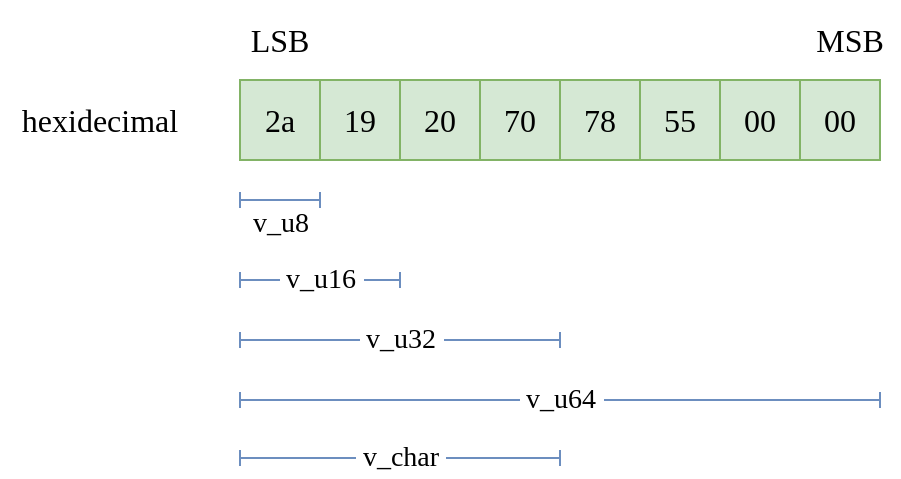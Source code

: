 <mxfile version="24.2.5" type="device">
  <diagram name="Page-1" id="G8ZvJWXJsHYqm7BaVf0D">
    <mxGraphModel dx="1420" dy="821" grid="1" gridSize="10" guides="1" tooltips="1" connect="1" arrows="1" fold="1" page="1" pageScale="1" pageWidth="850" pageHeight="1100" math="0" shadow="0">
      <root>
        <mxCell id="pUB8m92aT1Gspuc-Nzx4-0" />
        <mxCell id="pUB8m92aT1Gspuc-Nzx4-1" parent="pUB8m92aT1Gspuc-Nzx4-0" />
        <mxCell id="CJ7Yq6GX4A4KFnFIdWCx-34" value="00" style="rounded=0;whiteSpace=wrap;html=1;shadow=0;strokeColor=#82b366;strokeWidth=1;fontFamily=Ubuntu;fontSize=16;fontStyle=0;fillColor=#d5e8d4;" parent="pUB8m92aT1Gspuc-Nzx4-1" vertex="1">
          <mxGeometry x="360" y="400" width="40" height="40" as="geometry" />
        </mxCell>
        <mxCell id="CJ7Yq6GX4A4KFnFIdWCx-40" value="70" style="rounded=0;whiteSpace=wrap;html=1;shadow=0;strokeColor=#82b366;strokeWidth=1;fontFamily=Ubuntu;fontSize=16;fontStyle=0;fillColor=#d5e8d4;" parent="pUB8m92aT1Gspuc-Nzx4-1" vertex="1">
          <mxGeometry x="240" y="400" width="40" height="40" as="geometry" />
        </mxCell>
        <mxCell id="CJ7Yq6GX4A4KFnFIdWCx-43" value="20" style="rounded=0;whiteSpace=wrap;html=1;shadow=0;strokeColor=#82b366;strokeWidth=1;fontFamily=Ubuntu;fontSize=16;fontStyle=0;fillColor=#d5e8d4;" parent="pUB8m92aT1Gspuc-Nzx4-1" vertex="1">
          <mxGeometry x="200" y="400" width="40" height="40" as="geometry" />
        </mxCell>
        <mxCell id="CJ7Yq6GX4A4KFnFIdWCx-46" value="19" style="rounded=0;whiteSpace=wrap;html=1;shadow=0;strokeColor=#82b366;strokeWidth=1;fontFamily=Ubuntu;fontSize=16;fontStyle=0;fillColor=#d5e8d4;" parent="pUB8m92aT1Gspuc-Nzx4-1" vertex="1">
          <mxGeometry x="160" y="400" width="40" height="40" as="geometry" />
        </mxCell>
        <mxCell id="CJ7Yq6GX4A4KFnFIdWCx-49" value="2a" style="rounded=0;whiteSpace=wrap;html=1;shadow=0;strokeColor=#82b366;strokeWidth=1;fontFamily=Ubuntu;fontSize=16;fontStyle=0;fillColor=#d5e8d4;" parent="pUB8m92aT1Gspuc-Nzx4-1" vertex="1">
          <mxGeometry x="120" y="400" width="40" height="40" as="geometry" />
        </mxCell>
        <mxCell id="4XDwg2zW8UKEIQomNw6t-1" value="55" style="rounded=0;whiteSpace=wrap;html=1;shadow=0;strokeColor=#82b366;strokeWidth=1;fontFamily=Ubuntu;fontSize=16;fontStyle=0;fillColor=#d5e8d4;" vertex="1" parent="pUB8m92aT1Gspuc-Nzx4-1">
          <mxGeometry x="320" y="400" width="40" height="40" as="geometry" />
        </mxCell>
        <mxCell id="4XDwg2zW8UKEIQomNw6t-2" value="78" style="rounded=0;whiteSpace=wrap;html=1;shadow=0;strokeColor=#82b366;strokeWidth=1;fontFamily=Ubuntu;fontSize=16;fontStyle=0;fillColor=#d5e8d4;" vertex="1" parent="pUB8m92aT1Gspuc-Nzx4-1">
          <mxGeometry x="280" y="400" width="40" height="40" as="geometry" />
        </mxCell>
        <mxCell id="4XDwg2zW8UKEIQomNw6t-3" value="00" style="rounded=0;whiteSpace=wrap;html=1;shadow=0;strokeColor=#82b366;strokeWidth=1;fontFamily=Ubuntu;fontSize=16;fontStyle=0;fillColor=#d5e8d4;" vertex="1" parent="pUB8m92aT1Gspuc-Nzx4-1">
          <mxGeometry x="400" y="400" width="40" height="40" as="geometry" />
        </mxCell>
        <mxCell id="4XDwg2zW8UKEIQomNw6t-4" value="hexidecimal" style="text;html=1;align=center;verticalAlign=middle;whiteSpace=wrap;rounded=0;fontFamily=Ubuntu;fontSize=16;fontStyle=0;" vertex="1" parent="pUB8m92aT1Gspuc-Nzx4-1">
          <mxGeometry y="400" width="100" height="40" as="geometry" />
        </mxCell>
        <mxCell id="4XDwg2zW8UKEIQomNw6t-9" value="" style="endArrow=baseDash;startArrow=baseDash;html=1;rounded=1;shadow=0;strokeColor=#6c8ebf;strokeWidth=1;fontFamily=Ubuntu;fontSize=14;fontStyle=0;fillColor=#dae8fc;startFill=0;endFill=0;" edge="1" parent="pUB8m92aT1Gspuc-Nzx4-1">
          <mxGeometry width="50" height="50" relative="1" as="geometry">
            <mxPoint x="120" y="460" as="sourcePoint" />
            <mxPoint x="160" y="460" as="targetPoint" />
          </mxGeometry>
        </mxCell>
        <mxCell id="4XDwg2zW8UKEIQomNw6t-14" value="&lt;font style=&quot;font-size: 14px;&quot;&gt;v_u8&lt;/font&gt;" style="edgeLabel;html=1;align=center;verticalAlign=middle;resizable=0;points=[];rounded=1;shadow=0;strokeColor=#6c8ebf;strokeWidth=1;fontFamily=Ubuntu;fontSize=16;fontStyle=0;fillColor=#dae8fc;" vertex="1" connectable="0" parent="4XDwg2zW8UKEIQomNw6t-9">
          <mxGeometry x="0.1" y="1" relative="1" as="geometry">
            <mxPoint x="-2" y="11" as="offset" />
          </mxGeometry>
        </mxCell>
        <mxCell id="4XDwg2zW8UKEIQomNw6t-11" value="&amp;nbsp;v_u16&amp;nbsp;" style="endArrow=baseDash;startArrow=baseDash;html=1;rounded=1;shadow=0;strokeColor=#6c8ebf;strokeWidth=1;fontFamily=Ubuntu;fontSize=14;fontStyle=0;fillColor=#dae8fc;startFill=0;endFill=0;" edge="1" parent="pUB8m92aT1Gspuc-Nzx4-1">
          <mxGeometry width="50" height="50" relative="1" as="geometry">
            <mxPoint x="120" y="500" as="sourcePoint" />
            <mxPoint x="200" y="500" as="targetPoint" />
            <mxPoint as="offset" />
          </mxGeometry>
        </mxCell>
        <mxCell id="4XDwg2zW8UKEIQomNw6t-13" value="&amp;nbsp;v_u32&amp;nbsp;" style="endArrow=baseDash;startArrow=baseDash;html=1;rounded=1;shadow=0;strokeColor=#6c8ebf;strokeWidth=1;fontFamily=Ubuntu;fontSize=14;fontStyle=0;fillColor=#dae8fc;startFill=0;endFill=0;" edge="1" parent="pUB8m92aT1Gspuc-Nzx4-1">
          <mxGeometry width="50" height="50" relative="1" as="geometry">
            <mxPoint x="120" y="530" as="sourcePoint" />
            <mxPoint x="280" y="530" as="targetPoint" />
          </mxGeometry>
        </mxCell>
        <mxCell id="4XDwg2zW8UKEIQomNw6t-15" value="&amp;nbsp;v_u64&amp;nbsp;" style="endArrow=baseDash;startArrow=baseDash;html=1;rounded=1;shadow=0;strokeColor=#6c8ebf;strokeWidth=1;fontFamily=Ubuntu;fontSize=14;fontStyle=0;fillColor=#dae8fc;startFill=0;endFill=0;" edge="1" parent="pUB8m92aT1Gspuc-Nzx4-1">
          <mxGeometry width="50" height="50" relative="1" as="geometry">
            <mxPoint x="120" y="560" as="sourcePoint" />
            <mxPoint x="440" y="560" as="targetPoint" />
          </mxGeometry>
        </mxCell>
        <mxCell id="4XDwg2zW8UKEIQomNw6t-16" value="&amp;nbsp;v_char&amp;nbsp;" style="endArrow=baseDash;startArrow=baseDash;html=1;rounded=1;shadow=0;strokeColor=#6c8ebf;strokeWidth=1;fontFamily=Ubuntu;fontSize=14;fontStyle=0;fillColor=#dae8fc;startFill=0;endFill=0;" edge="1" parent="pUB8m92aT1Gspuc-Nzx4-1">
          <mxGeometry width="50" height="50" relative="1" as="geometry">
            <mxPoint x="120" y="589" as="sourcePoint" />
            <mxPoint x="280" y="589" as="targetPoint" />
          </mxGeometry>
        </mxCell>
        <mxCell id="4XDwg2zW8UKEIQomNw6t-17" value="LSB" style="text;html=1;align=center;verticalAlign=middle;whiteSpace=wrap;rounded=0;fontFamily=Ubuntu;fontSize=16;fontStyle=0;" vertex="1" parent="pUB8m92aT1Gspuc-Nzx4-1">
          <mxGeometry x="120" y="360" width="40" height="40" as="geometry" />
        </mxCell>
        <mxCell id="4XDwg2zW8UKEIQomNw6t-18" value="MSB" style="text;html=1;align=center;verticalAlign=middle;whiteSpace=wrap;rounded=0;fontFamily=Ubuntu;fontSize=16;fontStyle=0;" vertex="1" parent="pUB8m92aT1Gspuc-Nzx4-1">
          <mxGeometry x="405" y="360" width="40" height="40" as="geometry" />
        </mxCell>
      </root>
    </mxGraphModel>
  </diagram>
</mxfile>
